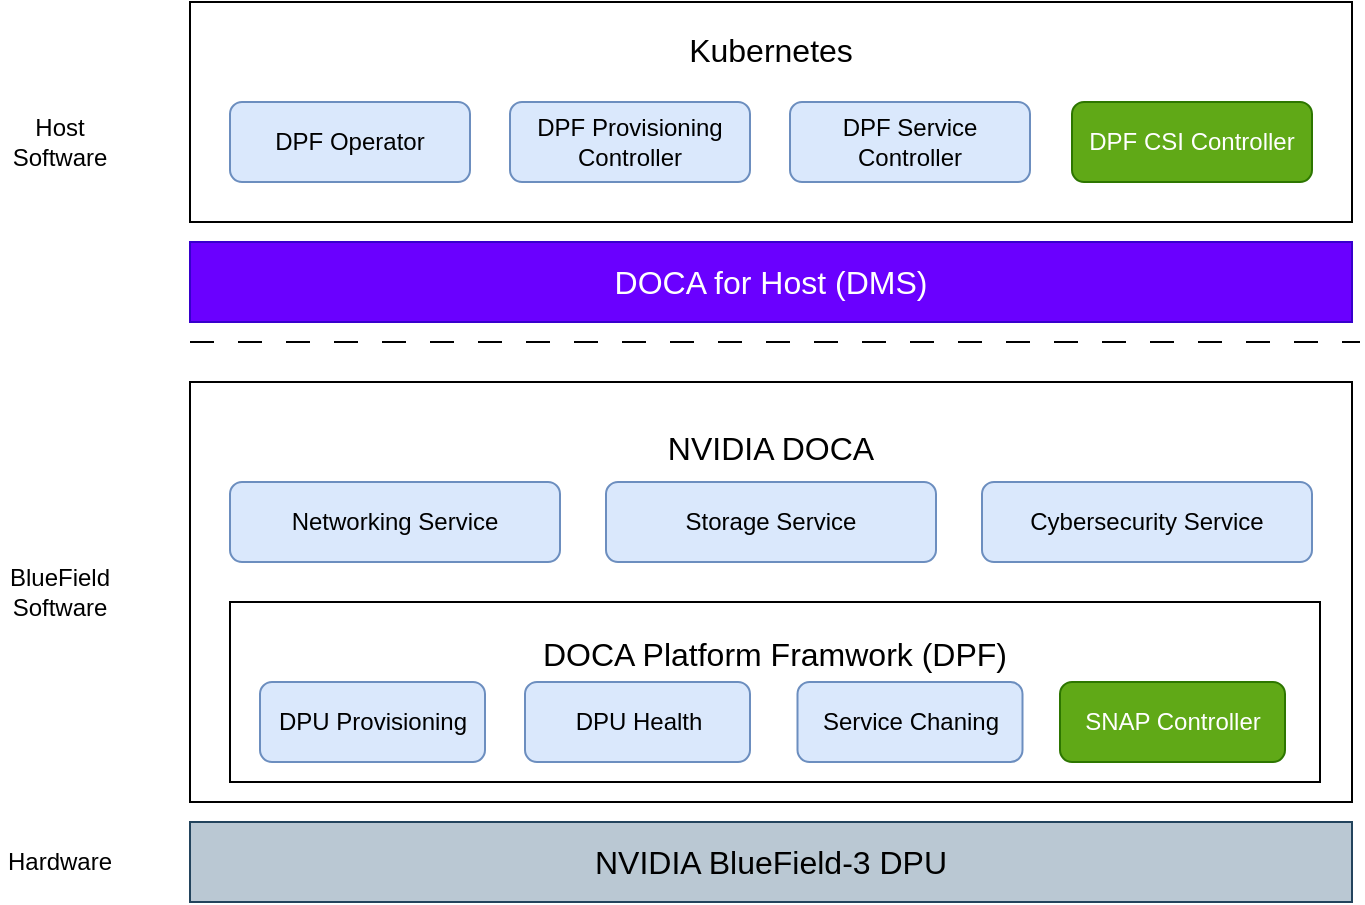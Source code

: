 <mxfile version="26.0.16">
  <diagram name="Page-1" id="_ARbiSKkRxEPHukRn9UV">
    <mxGraphModel dx="1117" dy="816" grid="1" gridSize="10" guides="1" tooltips="1" connect="1" arrows="1" fold="1" page="1" pageScale="1" pageWidth="850" pageHeight="1100" math="0" shadow="0">
      <root>
        <mxCell id="0" />
        <mxCell id="1" parent="0" />
        <mxCell id="vgcWM7ggvIrGD1T_gDjP-1" value="&lt;font style=&quot;font-size: 16px;&quot;&gt;Kubernetes&lt;/font&gt;&lt;div&gt;&lt;br&gt;&lt;/div&gt;&lt;div&gt;&lt;br&gt;&lt;/div&gt;&lt;div&gt;&lt;font style=&quot;font-size: 16px;&quot;&gt;&lt;br&gt;&lt;/font&gt;&lt;/div&gt;&lt;div&gt;&lt;br&gt;&lt;/div&gt;" style="rounded=0;whiteSpace=wrap;html=1;" parent="1" vertex="1">
          <mxGeometry x="185" y="430" width="581" height="110" as="geometry" />
        </mxCell>
        <mxCell id="vgcWM7ggvIrGD1T_gDjP-2" value="DPF Operator" style="rounded=1;whiteSpace=wrap;html=1;fillColor=#dae8fc;strokeColor=#6c8ebf;" parent="1" vertex="1">
          <mxGeometry x="205" y="480" width="120" height="40" as="geometry" />
        </mxCell>
        <mxCell id="vgcWM7ggvIrGD1T_gDjP-4" value="DPF Provisioning Controller" style="rounded=1;whiteSpace=wrap;html=1;fillColor=#dae8fc;strokeColor=#6c8ebf;" parent="1" vertex="1">
          <mxGeometry x="345" y="480" width="120" height="40" as="geometry" />
        </mxCell>
        <mxCell id="vgcWM7ggvIrGD1T_gDjP-5" value="DPF Service Controller" style="rounded=1;whiteSpace=wrap;html=1;fillColor=#dae8fc;strokeColor=#6c8ebf;" parent="1" vertex="1">
          <mxGeometry x="485" y="480" width="120" height="40" as="geometry" />
        </mxCell>
        <mxCell id="vgcWM7ggvIrGD1T_gDjP-6" value="DPF CSI Controller" style="rounded=1;whiteSpace=wrap;html=1;fillColor=#60a917;strokeColor=#2D7600;fontColor=#ffffff;" parent="1" vertex="1">
          <mxGeometry x="626" y="480" width="120" height="40" as="geometry" />
        </mxCell>
        <mxCell id="vgcWM7ggvIrGD1T_gDjP-7" value="&lt;div&gt;&lt;span style=&quot;font-size: 16px;&quot;&gt;DOCA for Host (DMS)&lt;/span&gt;&lt;/div&gt;" style="rounded=0;whiteSpace=wrap;html=1;fillColor=#6a00ff;fontColor=#ffffff;strokeColor=#3700CC;" parent="1" vertex="1">
          <mxGeometry x="185" y="550" width="581" height="40" as="geometry" />
        </mxCell>
        <mxCell id="1Wx0cIaCQdOZNczxIGOG-1" value="" style="endArrow=none;dashed=1;html=1;rounded=0;dashPattern=12 12;strokeColor=#000000;" edge="1" parent="1">
          <mxGeometry width="50" height="50" relative="1" as="geometry">
            <mxPoint x="185" y="600" as="sourcePoint" />
            <mxPoint x="770" y="600" as="targetPoint" />
          </mxGeometry>
        </mxCell>
        <mxCell id="1Wx0cIaCQdOZNczxIGOG-2" value="&lt;font style=&quot;font-size: 16px;&quot;&gt;NVIDIA DOCA&lt;/font&gt;&lt;div&gt;&lt;span style=&quot;font-size: 16px;&quot;&gt;&lt;br&gt;&lt;/span&gt;&lt;/div&gt;&lt;div&gt;&lt;span style=&quot;font-size: 16px;&quot;&gt;&lt;br&gt;&lt;/span&gt;&lt;/div&gt;&lt;div&gt;&lt;br&gt;&lt;/div&gt;&lt;div&gt;&lt;span style=&quot;font-size: 16px;&quot;&gt;&lt;br&gt;&lt;/span&gt;&lt;div&gt;&lt;font style=&quot;font-size: 16px;&quot;&gt;&lt;br&gt;&lt;/font&gt;&lt;/div&gt;&lt;div&gt;&lt;font style=&quot;font-size: 16px;&quot;&gt;&lt;br&gt;&lt;/font&gt;&lt;/div&gt;&lt;div&gt;&lt;font style=&quot;font-size: 16px;&quot;&gt;&lt;br&gt;&lt;/font&gt;&lt;/div&gt;&lt;div&gt;&lt;br&gt;&lt;/div&gt;&lt;/div&gt;" style="rounded=0;whiteSpace=wrap;html=1;" vertex="1" parent="1">
          <mxGeometry x="185" y="620" width="581" height="210" as="geometry" />
        </mxCell>
        <mxCell id="1Wx0cIaCQdOZNczxIGOG-3" value="Networking Service" style="rounded=1;whiteSpace=wrap;html=1;fillColor=#dae8fc;strokeColor=#6c8ebf;" vertex="1" parent="1">
          <mxGeometry x="205" y="670" width="165" height="40" as="geometry" />
        </mxCell>
        <mxCell id="1Wx0cIaCQdOZNczxIGOG-5" value="&lt;span style=&quot;font-size: 16px;&quot;&gt;NVIDIA BlueField-3 DPU&lt;/span&gt;" style="rounded=0;whiteSpace=wrap;html=1;fillColor=#bac8d3;strokeColor=#23445d;" vertex="1" parent="1">
          <mxGeometry x="185" y="840" width="581" height="40" as="geometry" />
        </mxCell>
        <mxCell id="1Wx0cIaCQdOZNczxIGOG-8" value="Storage Service" style="rounded=1;whiteSpace=wrap;html=1;fillColor=#dae8fc;strokeColor=#6c8ebf;" vertex="1" parent="1">
          <mxGeometry x="393" y="670" width="165" height="40" as="geometry" />
        </mxCell>
        <mxCell id="1Wx0cIaCQdOZNczxIGOG-9" value="Cybersecurity Service" style="rounded=1;whiteSpace=wrap;html=1;fillColor=#dae8fc;strokeColor=#6c8ebf;" vertex="1" parent="1">
          <mxGeometry x="581" y="670" width="165" height="40" as="geometry" />
        </mxCell>
        <mxCell id="1Wx0cIaCQdOZNczxIGOG-10" value="&lt;span style=&quot;font-size: 16px;&quot;&gt;DOCA Platform Framwork (DPF)&lt;/span&gt;&lt;div&gt;&lt;span style=&quot;font-size: 16px;&quot;&gt;&lt;br&gt;&lt;/span&gt;&lt;/div&gt;&lt;div&gt;&lt;span style=&quot;font-size: 16px;&quot;&gt;&lt;br&gt;&lt;/span&gt;&lt;/div&gt;" style="rounded=0;whiteSpace=wrap;html=1;" vertex="1" parent="1">
          <mxGeometry x="205" y="730" width="545" height="90" as="geometry" />
        </mxCell>
        <mxCell id="1Wx0cIaCQdOZNczxIGOG-11" value="DPU Provisioning" style="rounded=1;whiteSpace=wrap;html=1;fillColor=#dae8fc;strokeColor=#6c8ebf;" vertex="1" parent="1">
          <mxGeometry x="220" y="770" width="112.5" height="40" as="geometry" />
        </mxCell>
        <mxCell id="1Wx0cIaCQdOZNczxIGOG-12" value="DPU Health" style="rounded=1;whiteSpace=wrap;html=1;fillColor=#dae8fc;strokeColor=#6c8ebf;" vertex="1" parent="1">
          <mxGeometry x="352.5" y="770" width="112.5" height="40" as="geometry" />
        </mxCell>
        <mxCell id="1Wx0cIaCQdOZNczxIGOG-13" value="Service Chaning" style="rounded=1;whiteSpace=wrap;html=1;fillColor=#dae8fc;strokeColor=#6c8ebf;" vertex="1" parent="1">
          <mxGeometry x="488.75" y="770" width="112.5" height="40" as="geometry" />
        </mxCell>
        <mxCell id="1Wx0cIaCQdOZNczxIGOG-14" value="SNAP Controller" style="rounded=1;whiteSpace=wrap;html=1;fillColor=#60a917;strokeColor=#2D7600;fontColor=#ffffff;" vertex="1" parent="1">
          <mxGeometry x="620" y="770" width="112.5" height="40" as="geometry" />
        </mxCell>
        <mxCell id="1Wx0cIaCQdOZNczxIGOG-15" value="Host Software" style="text;html=1;align=center;verticalAlign=middle;whiteSpace=wrap;rounded=0;" vertex="1" parent="1">
          <mxGeometry x="90" y="485" width="60" height="30" as="geometry" />
        </mxCell>
        <mxCell id="1Wx0cIaCQdOZNczxIGOG-18" value="BlueField Software" style="text;html=1;align=center;verticalAlign=middle;whiteSpace=wrap;rounded=0;" vertex="1" parent="1">
          <mxGeometry x="90" y="710" width="60" height="30" as="geometry" />
        </mxCell>
        <mxCell id="1Wx0cIaCQdOZNczxIGOG-19" value="Hardware" style="text;html=1;align=center;verticalAlign=middle;whiteSpace=wrap;rounded=0;" vertex="1" parent="1">
          <mxGeometry x="90" y="845" width="60" height="30" as="geometry" />
        </mxCell>
      </root>
    </mxGraphModel>
  </diagram>
</mxfile>
